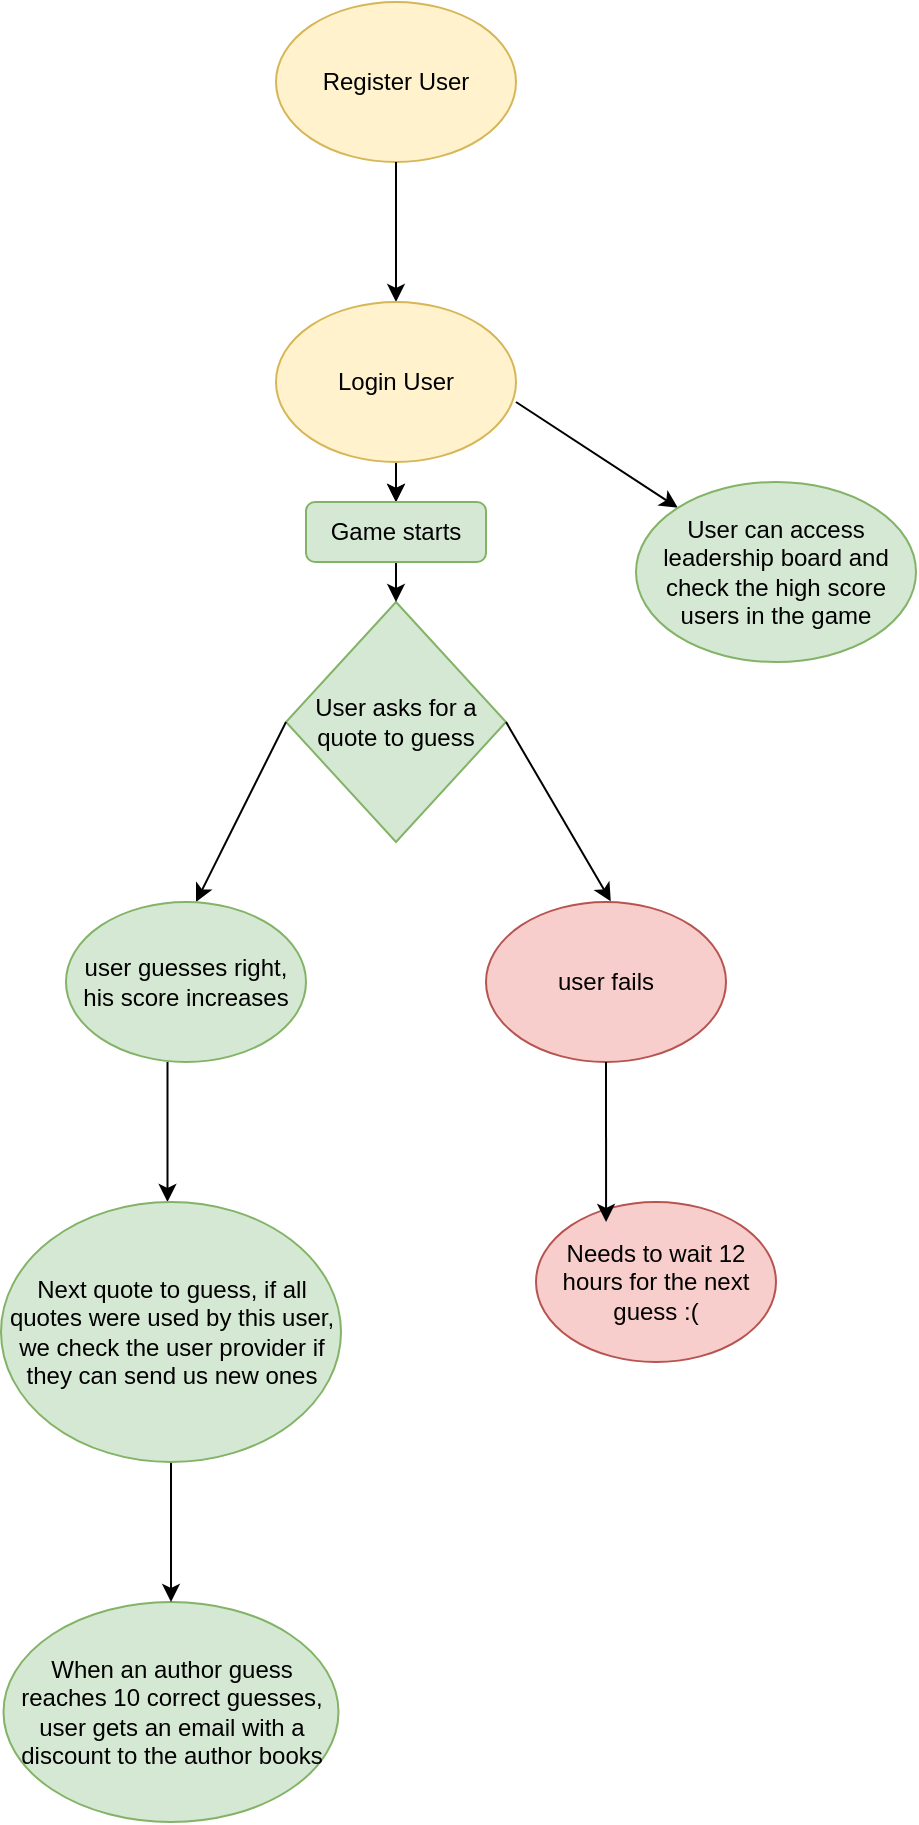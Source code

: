 <mxfile version="28.1.1">
  <diagram name="Page-1" id="w0Y89jhad0bRNB12focx">
    <mxGraphModel dx="1018" dy="655" grid="1" gridSize="10" guides="1" tooltips="1" connect="1" arrows="1" fold="1" page="1" pageScale="1" pageWidth="827" pageHeight="1169" math="0" shadow="0">
      <root>
        <mxCell id="0" />
        <mxCell id="1" parent="0" />
        <mxCell id="TvZPPimcPzZqTXMCfdLI-1" value="Register User" style="ellipse;whiteSpace=wrap;html=1;fillColor=#fff2cc;strokeColor=#d6b656;" vertex="1" parent="1">
          <mxGeometry x="340" y="30" width="120" height="80" as="geometry" />
        </mxCell>
        <mxCell id="TvZPPimcPzZqTXMCfdLI-3" value="" style="endArrow=classic;html=1;rounded=0;" edge="1" parent="1">
          <mxGeometry width="50" height="50" relative="1" as="geometry">
            <mxPoint x="400" y="110" as="sourcePoint" />
            <mxPoint x="400" y="180" as="targetPoint" />
          </mxGeometry>
        </mxCell>
        <mxCell id="TvZPPimcPzZqTXMCfdLI-25" value="" style="edgeStyle=orthogonalEdgeStyle;rounded=0;orthogonalLoop=1;jettySize=auto;html=1;" edge="1" parent="1" source="TvZPPimcPzZqTXMCfdLI-4" target="TvZPPimcPzZqTXMCfdLI-24">
          <mxGeometry relative="1" as="geometry" />
        </mxCell>
        <mxCell id="TvZPPimcPzZqTXMCfdLI-29" value="" style="edgeStyle=orthogonalEdgeStyle;rounded=0;orthogonalLoop=1;jettySize=auto;html=1;" edge="1" parent="1" source="TvZPPimcPzZqTXMCfdLI-4" target="TvZPPimcPzZqTXMCfdLI-24">
          <mxGeometry relative="1" as="geometry" />
        </mxCell>
        <mxCell id="TvZPPimcPzZqTXMCfdLI-4" value="Login User" style="ellipse;whiteSpace=wrap;html=1;fillColor=#fff2cc;strokeColor=#d6b656;" vertex="1" parent="1">
          <mxGeometry x="340" y="180" width="120" height="80" as="geometry" />
        </mxCell>
        <mxCell id="TvZPPimcPzZqTXMCfdLI-5" value="" style="endArrow=classic;html=1;rounded=0;" edge="1" parent="1" target="TvZPPimcPzZqTXMCfdLI-24">
          <mxGeometry width="50" height="50" relative="1" as="geometry">
            <mxPoint x="400" y="310" as="sourcePoint" />
            <mxPoint x="399.5" y="350" as="targetPoint" />
          </mxGeometry>
        </mxCell>
        <mxCell id="TvZPPimcPzZqTXMCfdLI-13" value="User asks for a quote to guess" style="rhombus;whiteSpace=wrap;html=1;fillColor=#d5e8d4;strokeColor=#82b366;" vertex="1" parent="1">
          <mxGeometry x="345" y="330" width="110" height="120" as="geometry" />
        </mxCell>
        <mxCell id="TvZPPimcPzZqTXMCfdLI-14" value="" style="endArrow=classic;html=1;rounded=0;" edge="1" parent="1">
          <mxGeometry width="50" height="50" relative="1" as="geometry">
            <mxPoint x="345" y="390" as="sourcePoint" />
            <mxPoint x="300" y="480" as="targetPoint" />
          </mxGeometry>
        </mxCell>
        <mxCell id="TvZPPimcPzZqTXMCfdLI-15" value="user guesses right, his score increases" style="ellipse;whiteSpace=wrap;html=1;fillColor=#d5e8d4;strokeColor=#82b366;" vertex="1" parent="1">
          <mxGeometry x="235" y="480" width="120" height="80" as="geometry" />
        </mxCell>
        <mxCell id="TvZPPimcPzZqTXMCfdLI-16" value="user fails" style="ellipse;whiteSpace=wrap;html=1;fillColor=#f8cecc;strokeColor=#b85450;" vertex="1" parent="1">
          <mxGeometry x="445" y="480" width="120" height="80" as="geometry" />
        </mxCell>
        <mxCell id="TvZPPimcPzZqTXMCfdLI-17" value="" style="endArrow=classic;html=1;rounded=0;" edge="1" parent="1">
          <mxGeometry width="50" height="50" relative="1" as="geometry">
            <mxPoint x="455" y="390" as="sourcePoint" />
            <mxPoint x="507.39" y="479.67" as="targetPoint" />
          </mxGeometry>
        </mxCell>
        <mxCell id="TvZPPimcPzZqTXMCfdLI-19" value="Needs to wait 12 hours for the next guess :(" style="ellipse;whiteSpace=wrap;html=1;fillColor=#f8cecc;strokeColor=#b85450;" vertex="1" parent="1">
          <mxGeometry x="470" y="630" width="120" height="80" as="geometry" />
        </mxCell>
        <mxCell id="TvZPPimcPzZqTXMCfdLI-20" value="" style="endArrow=classic;html=1;rounded=0;" edge="1" parent="1">
          <mxGeometry width="50" height="50" relative="1" as="geometry">
            <mxPoint x="285.75" y="560" as="sourcePoint" />
            <mxPoint x="285.75" y="630" as="targetPoint" />
          </mxGeometry>
        </mxCell>
        <mxCell id="TvZPPimcPzZqTXMCfdLI-21" value="When an author guess reaches 10 correct guesses, user gets an email with a discount to the author books" style="ellipse;whiteSpace=wrap;html=1;fillColor=#d5e8d4;strokeColor=#82b366;" vertex="1" parent="1">
          <mxGeometry x="203.75" y="830" width="167.5" height="110" as="geometry" />
        </mxCell>
        <mxCell id="TvZPPimcPzZqTXMCfdLI-23" value="" style="edgeStyle=orthogonalEdgeStyle;rounded=0;orthogonalLoop=1;jettySize=auto;html=1;" edge="1" parent="1" source="TvZPPimcPzZqTXMCfdLI-22" target="TvZPPimcPzZqTXMCfdLI-21">
          <mxGeometry relative="1" as="geometry" />
        </mxCell>
        <mxCell id="TvZPPimcPzZqTXMCfdLI-22" value="Next quote to guess, if all quotes were used by this user, we check the user provider if they can send us new ones" style="ellipse;whiteSpace=wrap;html=1;fillColor=#d5e8d4;strokeColor=#82b366;" vertex="1" parent="1">
          <mxGeometry x="202.5" y="630" width="170" height="130" as="geometry" />
        </mxCell>
        <mxCell id="TvZPPimcPzZqTXMCfdLI-26" value="" style="edgeStyle=orthogonalEdgeStyle;rounded=0;orthogonalLoop=1;jettySize=auto;html=1;" edge="1" parent="1" source="TvZPPimcPzZqTXMCfdLI-24">
          <mxGeometry relative="1" as="geometry">
            <mxPoint x="400" y="330" as="targetPoint" />
          </mxGeometry>
        </mxCell>
        <mxCell id="TvZPPimcPzZqTXMCfdLI-24" value="Game starts" style="rounded=1;whiteSpace=wrap;html=1;fillColor=#d5e8d4;strokeColor=#82b366;" vertex="1" parent="1">
          <mxGeometry x="355" y="280" width="90" height="30" as="geometry" />
        </mxCell>
        <mxCell id="TvZPPimcPzZqTXMCfdLI-27" value="" style="endArrow=classic;html=1;rounded=0;" edge="1" parent="1" target="TvZPPimcPzZqTXMCfdLI-28">
          <mxGeometry width="50" height="50" relative="1" as="geometry">
            <mxPoint x="460" y="230" as="sourcePoint" />
            <mxPoint x="580" y="310" as="targetPoint" />
          </mxGeometry>
        </mxCell>
        <mxCell id="TvZPPimcPzZqTXMCfdLI-28" value="User can access leadership board and check the high score users in the game" style="ellipse;whiteSpace=wrap;html=1;fillColor=#d5e8d4;strokeColor=#82b366;" vertex="1" parent="1">
          <mxGeometry x="520" y="270" width="140" height="90" as="geometry" />
        </mxCell>
        <mxCell id="TvZPPimcPzZqTXMCfdLI-30" style="edgeStyle=orthogonalEdgeStyle;rounded=0;orthogonalLoop=1;jettySize=auto;html=1;entryX=0.292;entryY=0.125;entryDx=0;entryDy=0;entryPerimeter=0;" edge="1" parent="1" source="TvZPPimcPzZqTXMCfdLI-16" target="TvZPPimcPzZqTXMCfdLI-19">
          <mxGeometry relative="1" as="geometry" />
        </mxCell>
      </root>
    </mxGraphModel>
  </diagram>
</mxfile>
